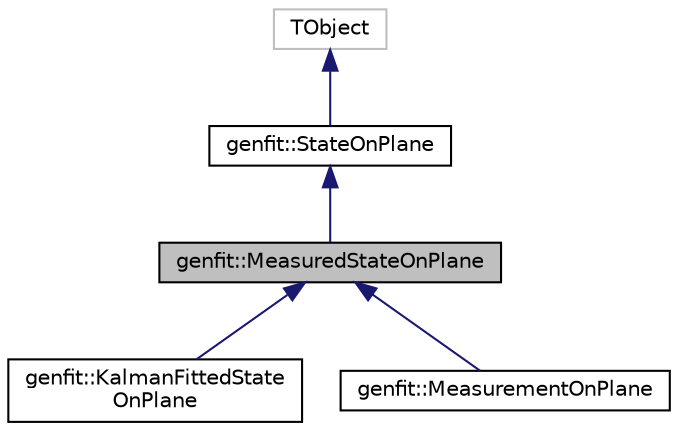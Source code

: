 digraph "genfit::MeasuredStateOnPlane"
{
 // LATEX_PDF_SIZE
  edge [fontname="Helvetica",fontsize="10",labelfontname="Helvetica",labelfontsize="10"];
  node [fontname="Helvetica",fontsize="10",shape=record];
  Node1 [label="genfit::MeasuredStateOnPlane",height=0.2,width=0.4,color="black", fillcolor="grey75", style="filled", fontcolor="black",tooltip="StateOnPlane with additional covariance matrix."];
  Node2 -> Node1 [dir="back",color="midnightblue",fontsize="10",style="solid",fontname="Helvetica"];
  Node2 [label="genfit::StateOnPlane",height=0.2,width=0.4,color="black", fillcolor="white", style="filled",URL="$classgenfit_1_1StateOnPlane.html",tooltip="A state with arbitrary dimension defined in a DetPlane."];
  Node3 -> Node2 [dir="back",color="midnightblue",fontsize="10",style="solid",fontname="Helvetica"];
  Node3 [label="TObject",height=0.2,width=0.4,color="grey75", fillcolor="white", style="filled",tooltip=" "];
  Node1 -> Node4 [dir="back",color="midnightblue",fontsize="10",style="solid",fontname="Helvetica"];
  Node4 [label="genfit::KalmanFittedState\lOnPlane",height=0.2,width=0.4,color="black", fillcolor="white", style="filled",URL="$classgenfit_1_1KalmanFittedStateOnPlane.html",tooltip="MeasuredStateOnPlane with additional info produced by a Kalman filter or DAF."];
  Node1 -> Node5 [dir="back",color="midnightblue",fontsize="10",style="solid",fontname="Helvetica"];
  Node5 [label="genfit::MeasurementOnPlane",height=0.2,width=0.4,color="black", fillcolor="white", style="filled",URL="$classgenfit_1_1MeasurementOnPlane.html",tooltip="Measured coordinates on a plane."];
}
